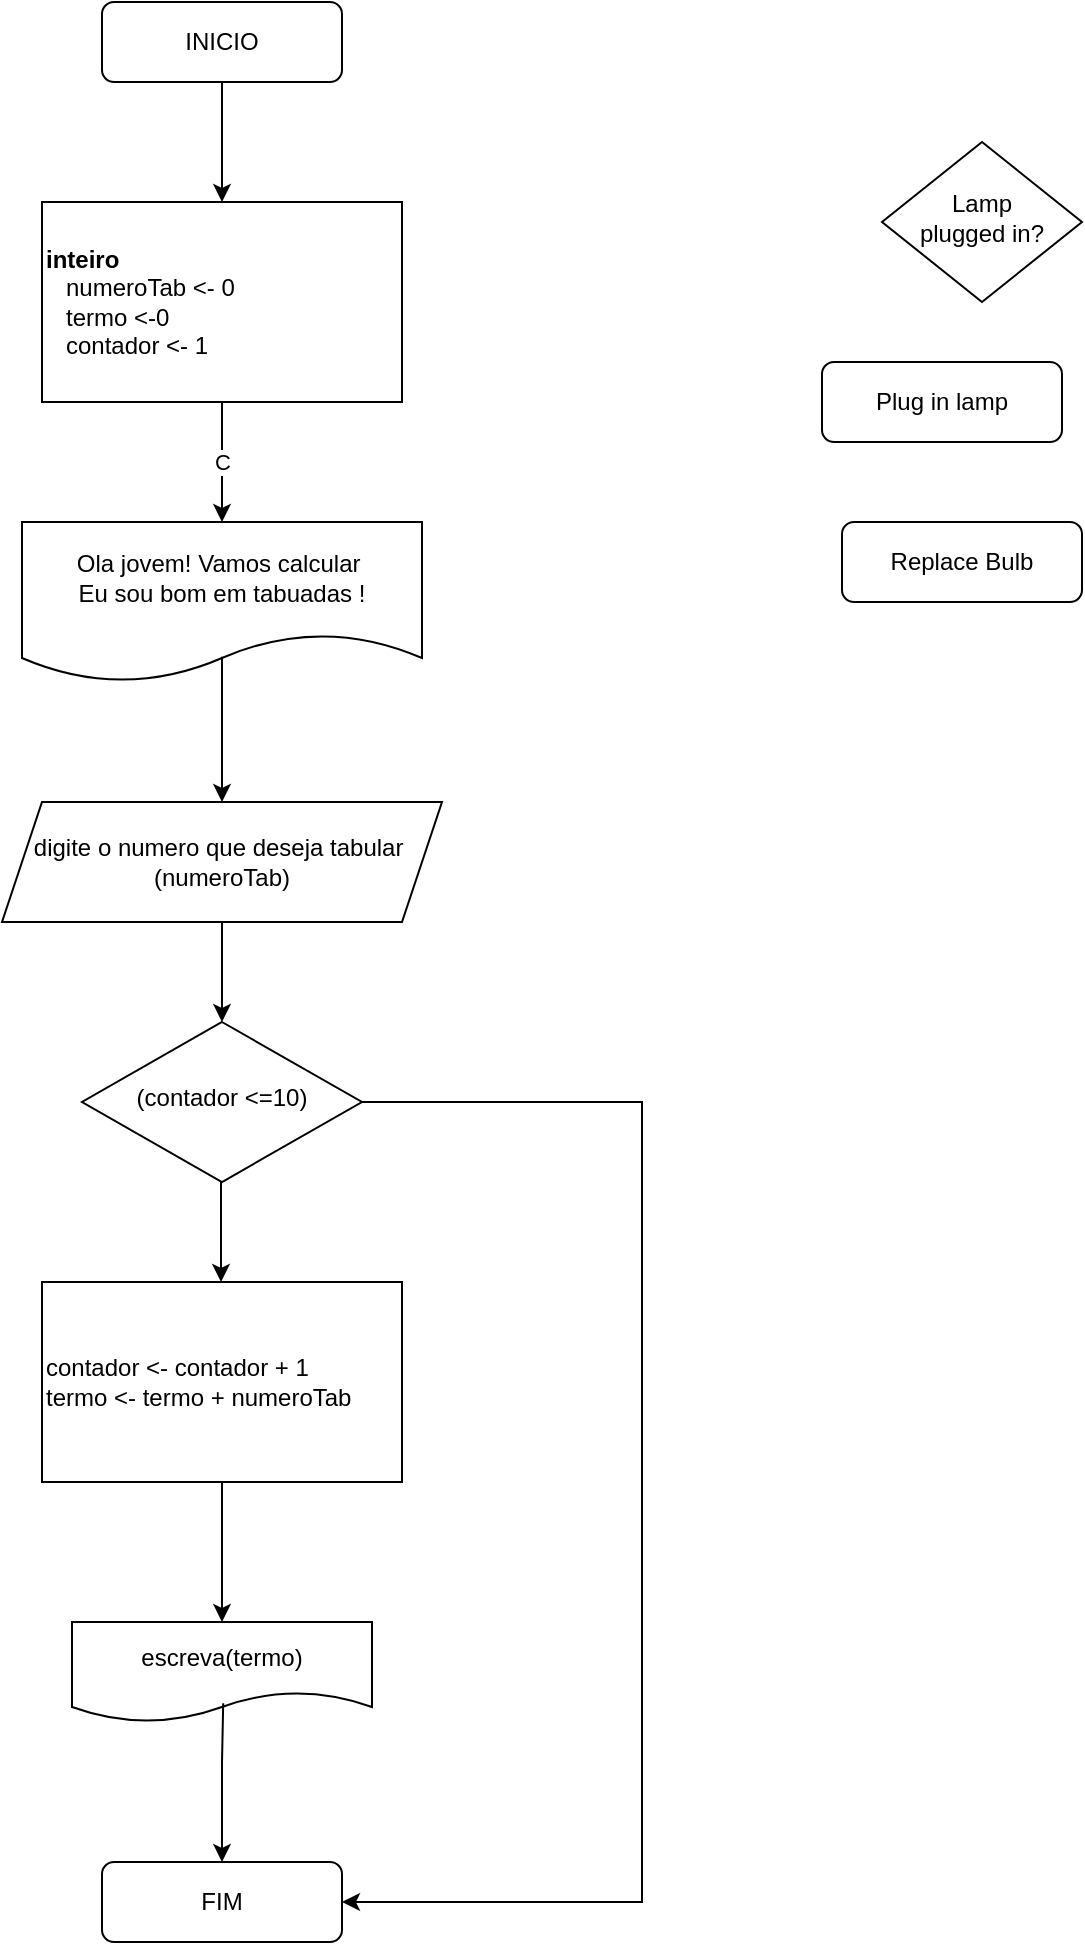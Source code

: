 <mxfile version="21.4.0" type="github">
  <diagram id="C5RBs43oDa-KdzZeNtuy" name="Page-1">
    <mxGraphModel dx="2074" dy="1124" grid="1" gridSize="10" guides="1" tooltips="1" connect="1" arrows="1" fold="1" page="1" pageScale="1" pageWidth="827" pageHeight="1169" math="0" shadow="0">
      <root>
        <mxCell id="WIyWlLk6GJQsqaUBKTNV-0" />
        <mxCell id="WIyWlLk6GJQsqaUBKTNV-1" parent="WIyWlLk6GJQsqaUBKTNV-0" />
        <mxCell id="WIyWlLk6GJQsqaUBKTNV-3" value="INICIO" style="rounded=1;whiteSpace=wrap;html=1;fontSize=12;glass=0;strokeWidth=1;shadow=0;" parent="WIyWlLk6GJQsqaUBKTNV-1" vertex="1">
          <mxGeometry x="170" y="50" width="120" height="40" as="geometry" />
        </mxCell>
        <mxCell id="WIyWlLk6GJQsqaUBKTNV-6" value="Lamp&lt;br&gt;plugged in?" style="rhombus;whiteSpace=wrap;html=1;shadow=0;fontFamily=Helvetica;fontSize=12;align=center;strokeWidth=1;spacing=6;spacingTop=-4;" parent="WIyWlLk6GJQsqaUBKTNV-1" vertex="1">
          <mxGeometry x="560" y="120" width="100" height="80" as="geometry" />
        </mxCell>
        <mxCell id="WIyWlLk6GJQsqaUBKTNV-7" value="Plug in lamp" style="rounded=1;whiteSpace=wrap;html=1;fontSize=12;glass=0;strokeWidth=1;shadow=0;" parent="WIyWlLk6GJQsqaUBKTNV-1" vertex="1">
          <mxGeometry x="530" y="230" width="120" height="40" as="geometry" />
        </mxCell>
        <mxCell id="WIyWlLk6GJQsqaUBKTNV-10" value="(contador &amp;lt;=10)" style="rhombus;whiteSpace=wrap;html=1;shadow=0;fontFamily=Helvetica;fontSize=12;align=center;strokeWidth=1;spacing=6;spacingTop=-4;" parent="WIyWlLk6GJQsqaUBKTNV-1" vertex="1">
          <mxGeometry x="160" y="560" width="140" height="80" as="geometry" />
        </mxCell>
        <mxCell id="WIyWlLk6GJQsqaUBKTNV-11" value="FIM" style="rounded=1;whiteSpace=wrap;html=1;fontSize=12;glass=0;strokeWidth=1;shadow=0;" parent="WIyWlLk6GJQsqaUBKTNV-1" vertex="1">
          <mxGeometry x="170" y="980" width="120" height="40" as="geometry" />
        </mxCell>
        <mxCell id="WIyWlLk6GJQsqaUBKTNV-12" value="Replace Bulb" style="rounded=1;whiteSpace=wrap;html=1;fontSize=12;glass=0;strokeWidth=1;shadow=0;" parent="WIyWlLk6GJQsqaUBKTNV-1" vertex="1">
          <mxGeometry x="540" y="310" width="120" height="40" as="geometry" />
        </mxCell>
        <mxCell id="oBtzwFc6p3vLz6nM5Tyu-1" value="&lt;b&gt;inteiro&lt;/b&gt;&lt;br&gt;&amp;nbsp; &amp;nbsp;numeroTab &amp;lt;- 0&lt;br&gt;&amp;nbsp; &amp;nbsp;termo &amp;lt;-0&lt;br&gt;&lt;div style=&quot;&quot;&gt;&lt;span style=&quot;background-color: initial;&quot;&gt;&amp;nbsp; &amp;nbsp;contador &amp;lt;- 1&lt;/span&gt;&lt;/div&gt;" style="rounded=0;whiteSpace=wrap;html=1;align=left;" vertex="1" parent="WIyWlLk6GJQsqaUBKTNV-1">
          <mxGeometry x="140" y="150" width="180" height="100" as="geometry" />
        </mxCell>
        <mxCell id="oBtzwFc6p3vLz6nM5Tyu-2" value="Ola jovem! Vamos calcular&amp;nbsp;&lt;br&gt;Eu sou bom em tabuadas !" style="shape=document;whiteSpace=wrap;html=1;boundedLbl=1;" vertex="1" parent="WIyWlLk6GJQsqaUBKTNV-1">
          <mxGeometry x="130" y="310" width="200" height="80" as="geometry" />
        </mxCell>
        <mxCell id="oBtzwFc6p3vLz6nM5Tyu-3" value="digite o numero que deseja tabular&amp;nbsp;&lt;br&gt;(numeroTab)" style="shape=parallelogram;perimeter=parallelogramPerimeter;whiteSpace=wrap;html=1;fixedSize=1;" vertex="1" parent="WIyWlLk6GJQsqaUBKTNV-1">
          <mxGeometry x="120" y="450" width="220" height="60" as="geometry" />
        </mxCell>
        <mxCell id="oBtzwFc6p3vLz6nM5Tyu-14" value="" style="edgeStyle=orthogonalEdgeStyle;rounded=0;orthogonalLoop=1;jettySize=auto;html=1;" edge="1" parent="WIyWlLk6GJQsqaUBKTNV-1" source="oBtzwFc6p3vLz6nM5Tyu-4" target="oBtzwFc6p3vLz6nM5Tyu-5">
          <mxGeometry relative="1" as="geometry" />
        </mxCell>
        <mxCell id="oBtzwFc6p3vLz6nM5Tyu-4" value="contador &amp;lt;- contador + 1&lt;br&gt;termo &amp;lt;- termo + numeroTab&lt;br&gt;" style="rounded=0;whiteSpace=wrap;html=1;align=left;" vertex="1" parent="WIyWlLk6GJQsqaUBKTNV-1">
          <mxGeometry x="140" y="690" width="180" height="100" as="geometry" />
        </mxCell>
        <mxCell id="oBtzwFc6p3vLz6nM5Tyu-5" value="escreva(termo)" style="shape=document;whiteSpace=wrap;html=1;boundedLbl=1;" vertex="1" parent="WIyWlLk6GJQsqaUBKTNV-1">
          <mxGeometry x="155" y="860" width="150" height="50" as="geometry" />
        </mxCell>
        <mxCell id="oBtzwFc6p3vLz6nM5Tyu-6" value="" style="endArrow=classic;html=1;rounded=0;exitX=1;exitY=0.5;exitDx=0;exitDy=0;entryX=1;entryY=0.5;entryDx=0;entryDy=0;" edge="1" parent="WIyWlLk6GJQsqaUBKTNV-1" source="WIyWlLk6GJQsqaUBKTNV-10" target="WIyWlLk6GJQsqaUBKTNV-11">
          <mxGeometry width="50" height="50" relative="1" as="geometry">
            <mxPoint x="390" y="600" as="sourcePoint" />
            <mxPoint x="440" y="600" as="targetPoint" />
            <Array as="points">
              <mxPoint x="440" y="600" />
              <mxPoint x="440" y="1000" />
            </Array>
          </mxGeometry>
        </mxCell>
        <mxCell id="oBtzwFc6p3vLz6nM5Tyu-7" value="" style="endArrow=classic;html=1;rounded=0;exitX=0.5;exitY=1;exitDx=0;exitDy=0;entryX=0.5;entryY=0;entryDx=0;entryDy=0;" edge="1" parent="WIyWlLk6GJQsqaUBKTNV-1" source="WIyWlLk6GJQsqaUBKTNV-3" target="oBtzwFc6p3vLz6nM5Tyu-1">
          <mxGeometry width="50" height="50" relative="1" as="geometry">
            <mxPoint x="241" y="100" as="sourcePoint" />
            <mxPoint x="239" y="150" as="targetPoint" />
          </mxGeometry>
        </mxCell>
        <mxCell id="oBtzwFc6p3vLz6nM5Tyu-9" value="C" style="endArrow=classic;html=1;rounded=0;exitX=0.5;exitY=1;exitDx=0;exitDy=0;" edge="1" parent="WIyWlLk6GJQsqaUBKTNV-1" source="oBtzwFc6p3vLz6nM5Tyu-1">
          <mxGeometry width="50" height="50" relative="1" as="geometry">
            <mxPoint x="229.5" y="260" as="sourcePoint" />
            <mxPoint x="230" y="310" as="targetPoint" />
          </mxGeometry>
        </mxCell>
        <mxCell id="oBtzwFc6p3vLz6nM5Tyu-10" value="" style="endArrow=classic;html=1;rounded=0;exitX=0.5;exitY=0.842;exitDx=0;exitDy=0;exitPerimeter=0;entryX=0.5;entryY=0;entryDx=0;entryDy=0;" edge="1" parent="WIyWlLk6GJQsqaUBKTNV-1" source="oBtzwFc6p3vLz6nM5Tyu-2" target="oBtzwFc6p3vLz6nM5Tyu-3">
          <mxGeometry width="50" height="50" relative="1" as="geometry">
            <mxPoint x="230" y="390" as="sourcePoint" />
            <mxPoint x="230" y="440" as="targetPoint" />
          </mxGeometry>
        </mxCell>
        <mxCell id="oBtzwFc6p3vLz6nM5Tyu-11" value="" style="endArrow=classic;html=1;rounded=0;exitX=0.5;exitY=1;exitDx=0;exitDy=0;entryX=0.5;entryY=0;entryDx=0;entryDy=0;" edge="1" parent="WIyWlLk6GJQsqaUBKTNV-1" source="oBtzwFc6p3vLz6nM5Tyu-3" target="WIyWlLk6GJQsqaUBKTNV-10">
          <mxGeometry width="50" height="50" relative="1" as="geometry">
            <mxPoint x="229.5" y="510" as="sourcePoint" />
            <mxPoint x="230" y="550" as="targetPoint" />
          </mxGeometry>
        </mxCell>
        <mxCell id="oBtzwFc6p3vLz6nM5Tyu-13" value="" style="endArrow=classic;html=1;rounded=0;exitX=0.5;exitY=1;exitDx=0;exitDy=0;entryX=0.5;entryY=0;entryDx=0;entryDy=0;" edge="1" parent="WIyWlLk6GJQsqaUBKTNV-1">
          <mxGeometry width="50" height="50" relative="1" as="geometry">
            <mxPoint x="229.5" y="640" as="sourcePoint" />
            <mxPoint x="229.5" y="690" as="targetPoint" />
          </mxGeometry>
        </mxCell>
        <mxCell id="oBtzwFc6p3vLz6nM5Tyu-15" value="" style="endArrow=classic;html=1;rounded=0;entryX=0.5;entryY=0;entryDx=0;entryDy=0;exitX=0.504;exitY=0.813;exitDx=0;exitDy=0;exitPerimeter=0;" edge="1" parent="WIyWlLk6GJQsqaUBKTNV-1" source="oBtzwFc6p3vLz6nM5Tyu-5" target="WIyWlLk6GJQsqaUBKTNV-11">
          <mxGeometry width="50" height="50" relative="1" as="geometry">
            <mxPoint x="230" y="910" as="sourcePoint" />
            <mxPoint x="229.5" y="960" as="targetPoint" />
            <Array as="points">
              <mxPoint x="230" y="930" />
            </Array>
          </mxGeometry>
        </mxCell>
      </root>
    </mxGraphModel>
  </diagram>
</mxfile>
